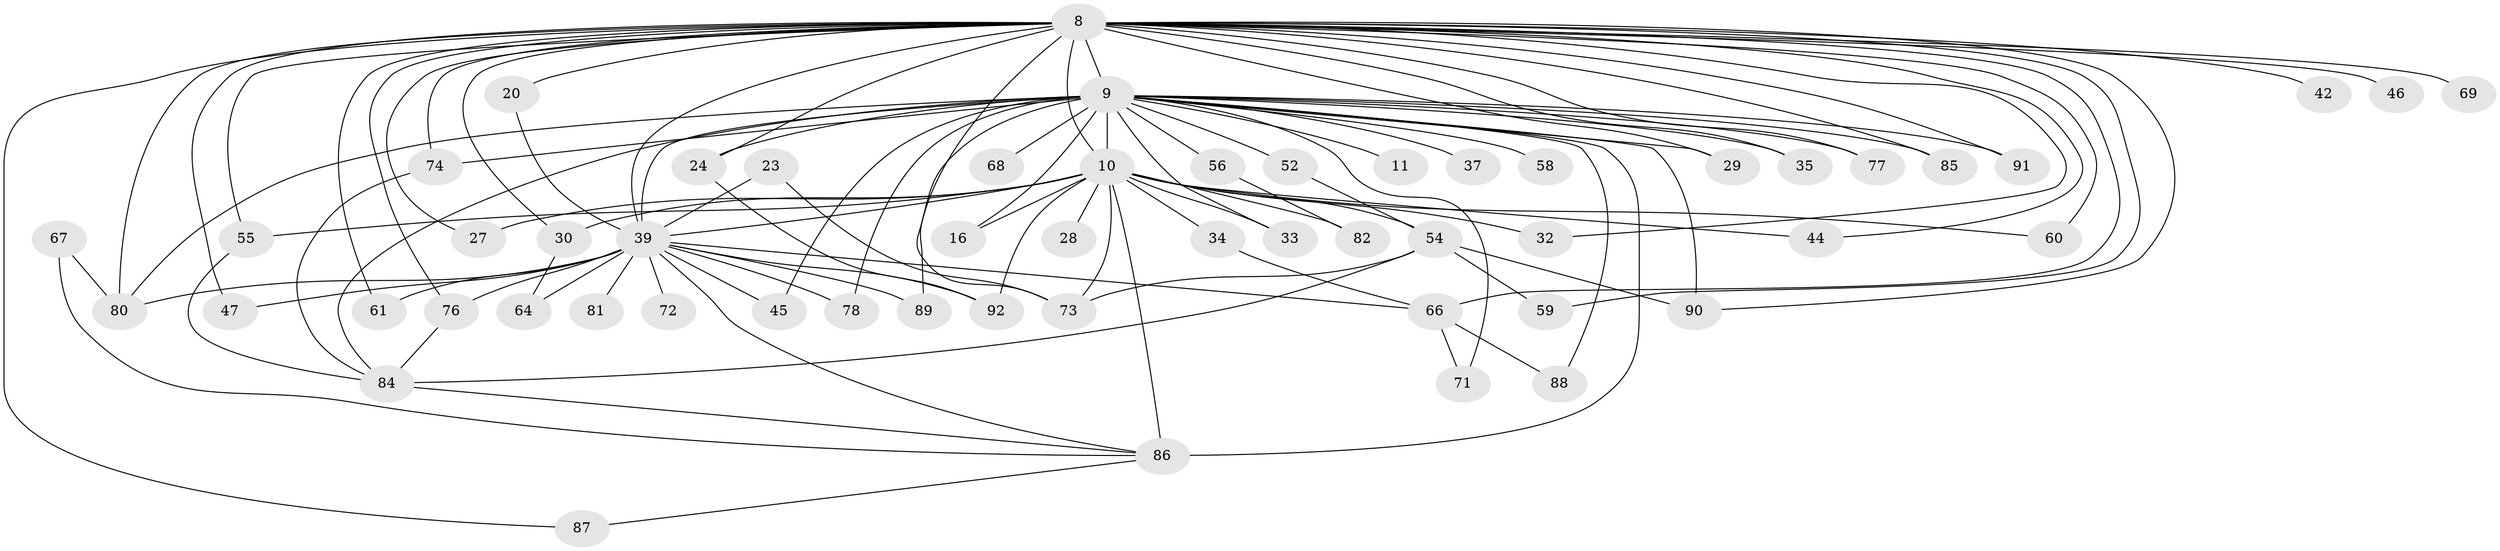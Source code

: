 // original degree distribution, {18: 0.021739130434782608, 17: 0.021739130434782608, 21: 0.010869565217391304, 12: 0.010869565217391304, 24: 0.010869565217391304, 28: 0.010869565217391304, 29: 0.010869565217391304, 20: 0.010869565217391304, 2: 0.5543478260869565, 7: 0.021739130434782608, 3: 0.2391304347826087, 5: 0.043478260869565216, 4: 0.03260869565217391}
// Generated by graph-tools (version 1.1) at 2025/49/03/04/25 21:49:44]
// undirected, 55 vertices, 105 edges
graph export_dot {
graph [start="1"]
  node [color=gray90,style=filled];
  8 [super="+7"];
  9 [super="+4"];
  10 [super="+5"];
  11;
  16;
  20;
  23;
  24;
  27;
  28;
  29;
  30 [super="+17"];
  32;
  33;
  34 [super="+19"];
  35;
  37;
  39 [super="+14+6"];
  42;
  44;
  45;
  46;
  47;
  52;
  54 [super="+51"];
  55 [super="+26+53"];
  56;
  58;
  59;
  60;
  61;
  64;
  66 [super="+38"];
  67;
  68;
  69;
  71;
  72;
  73 [super="+21"];
  74 [super="+25"];
  76 [super="+63"];
  77;
  78;
  80 [super="+65+79"];
  81;
  82;
  84 [super="+49"];
  85 [super="+57"];
  86 [super="+62+83"];
  87;
  88;
  89 [super="+70+50"];
  90 [super="+75"];
  91 [super="+40"];
  92 [super="+13+43"];
  8 -- 9 [weight=6];
  8 -- 10 [weight=4];
  8 -- 29;
  8 -- 35;
  8 -- 39 [weight=7];
  8 -- 42 [weight=2];
  8 -- 44;
  8 -- 46 [weight=2];
  8 -- 47;
  8 -- 59;
  8 -- 60;
  8 -- 66;
  8 -- 69 [weight=2];
  8 -- 73 [weight=2];
  8 -- 87;
  8 -- 90;
  8 -- 91 [weight=2];
  8 -- 74 [weight=2];
  8 -- 77;
  8 -- 20;
  8 -- 85 [weight=2];
  8 -- 24;
  8 -- 27;
  8 -- 30;
  8 -- 32;
  8 -- 61;
  8 -- 55;
  8 -- 76;
  8 -- 80;
  9 -- 10 [weight=6];
  9 -- 11 [weight=2];
  9 -- 16;
  9 -- 33;
  9 -- 35;
  9 -- 37 [weight=2];
  9 -- 45;
  9 -- 56 [weight=2];
  9 -- 58 [weight=2];
  9 -- 78;
  9 -- 80 [weight=2];
  9 -- 86 [weight=4];
  9 -- 88;
  9 -- 89 [weight=4];
  9 -- 68 [weight=2];
  9 -- 71;
  9 -- 74;
  9 -- 77;
  9 -- 85;
  9 -- 24;
  9 -- 91;
  9 -- 29;
  9 -- 52;
  9 -- 39 [weight=9];
  9 -- 90;
  9 -- 84;
  10 -- 28 [weight=2];
  10 -- 30 [weight=2];
  10 -- 32;
  10 -- 44;
  10 -- 82;
  10 -- 16;
  10 -- 27;
  10 -- 33;
  10 -- 34 [weight=3];
  10 -- 54 [weight=3];
  10 -- 60;
  10 -- 73;
  10 -- 92;
  10 -- 39 [weight=7];
  10 -- 55 [weight=2];
  10 -- 86;
  20 -- 39;
  23 -- 73;
  23 -- 39;
  24 -- 92;
  30 -- 64;
  34 -- 66;
  39 -- 64;
  39 -- 72 [weight=2];
  39 -- 76 [weight=2];
  39 -- 78;
  39 -- 81;
  39 -- 89;
  39 -- 92 [weight=2];
  39 -- 45;
  39 -- 47;
  39 -- 61;
  39 -- 66;
  39 -- 86;
  39 -- 80;
  52 -- 54;
  54 -- 73;
  54 -- 59;
  54 -- 90;
  54 -- 84;
  55 -- 84;
  56 -- 82;
  66 -- 71;
  66 -- 88;
  67 -- 86;
  67 -- 80;
  74 -- 84;
  76 -- 84;
  84 -- 86;
  86 -- 87;
}
